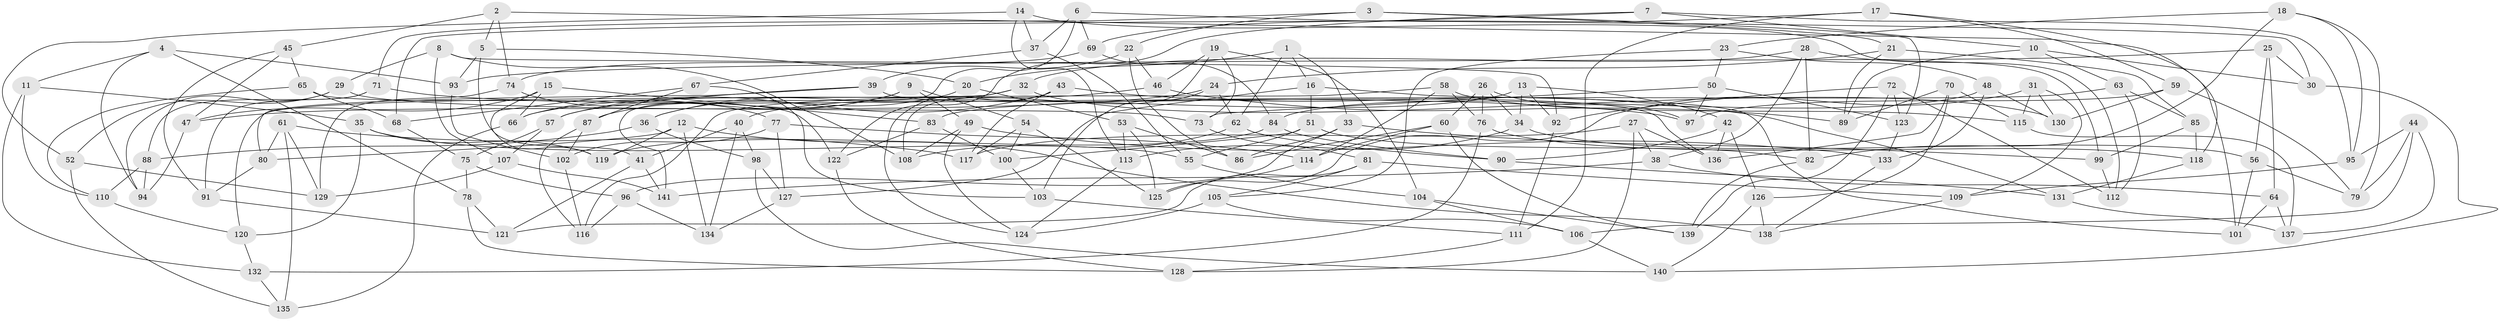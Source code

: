 // coarse degree distribution, {12: 0.023809523809523808, 4: 0.6190476190476191, 6: 0.14285714285714285, 7: 0.05952380952380952, 5: 0.03571428571428571, 8: 0.07142857142857142, 10: 0.047619047619047616}
// Generated by graph-tools (version 1.1) at 2025/20/03/04/25 18:20:38]
// undirected, 141 vertices, 282 edges
graph export_dot {
graph [start="1"]
  node [color=gray90,style=filled];
  1;
  2;
  3;
  4;
  5;
  6;
  7;
  8;
  9;
  10;
  11;
  12;
  13;
  14;
  15;
  16;
  17;
  18;
  19;
  20;
  21;
  22;
  23;
  24;
  25;
  26;
  27;
  28;
  29;
  30;
  31;
  32;
  33;
  34;
  35;
  36;
  37;
  38;
  39;
  40;
  41;
  42;
  43;
  44;
  45;
  46;
  47;
  48;
  49;
  50;
  51;
  52;
  53;
  54;
  55;
  56;
  57;
  58;
  59;
  60;
  61;
  62;
  63;
  64;
  65;
  66;
  67;
  68;
  69;
  70;
  71;
  72;
  73;
  74;
  75;
  76;
  77;
  78;
  79;
  80;
  81;
  82;
  83;
  84;
  85;
  86;
  87;
  88;
  89;
  90;
  91;
  92;
  93;
  94;
  95;
  96;
  97;
  98;
  99;
  100;
  101;
  102;
  103;
  104;
  105;
  106;
  107;
  108;
  109;
  110;
  111;
  112;
  113;
  114;
  115;
  116;
  117;
  118;
  119;
  120;
  121;
  122;
  123;
  124;
  125;
  126;
  127;
  128;
  129;
  130;
  131;
  132;
  133;
  134;
  135;
  136;
  137;
  138;
  139;
  140;
  141;
  1 -- 20;
  1 -- 16;
  1 -- 62;
  1 -- 33;
  2 -- 74;
  2 -- 5;
  2 -- 101;
  2 -- 45;
  3 -- 21;
  3 -- 22;
  3 -- 123;
  3 -- 71;
  4 -- 78;
  4 -- 11;
  4 -- 93;
  4 -- 94;
  5 -- 93;
  5 -- 20;
  5 -- 41;
  6 -- 141;
  6 -- 37;
  6 -- 69;
  6 -- 30;
  7 -- 68;
  7 -- 10;
  7 -- 95;
  7 -- 122;
  8 -- 108;
  8 -- 107;
  8 -- 92;
  8 -- 29;
  9 -- 49;
  9 -- 87;
  9 -- 54;
  9 -- 66;
  10 -- 89;
  10 -- 63;
  10 -- 30;
  11 -- 110;
  11 -- 132;
  11 -- 35;
  12 -- 134;
  12 -- 138;
  12 -- 80;
  12 -- 119;
  13 -- 42;
  13 -- 40;
  13 -- 34;
  13 -- 92;
  14 -- 112;
  14 -- 52;
  14 -- 37;
  14 -- 113;
  15 -- 47;
  15 -- 83;
  15 -- 66;
  15 -- 119;
  16 -- 101;
  16 -- 127;
  16 -- 51;
  17 -- 111;
  17 -- 69;
  17 -- 59;
  17 -- 118;
  18 -- 23;
  18 -- 82;
  18 -- 95;
  18 -- 79;
  19 -- 108;
  19 -- 104;
  19 -- 46;
  19 -- 73;
  20 -- 36;
  20 -- 53;
  21 -- 85;
  21 -- 24;
  21 -- 89;
  22 -- 46;
  22 -- 86;
  22 -- 39;
  23 -- 48;
  23 -- 50;
  23 -- 105;
  24 -- 47;
  24 -- 103;
  24 -- 62;
  25 -- 93;
  25 -- 64;
  25 -- 30;
  25 -- 56;
  26 -- 60;
  26 -- 34;
  26 -- 97;
  26 -- 76;
  27 -- 117;
  27 -- 128;
  27 -- 136;
  27 -- 38;
  28 -- 99;
  28 -- 32;
  28 -- 38;
  28 -- 82;
  29 -- 94;
  29 -- 52;
  29 -- 73;
  30 -- 140;
  31 -- 109;
  31 -- 125;
  31 -- 130;
  31 -- 115;
  32 -- 36;
  32 -- 120;
  32 -- 130;
  33 -- 96;
  33 -- 86;
  33 -- 99;
  34 -- 56;
  34 -- 113;
  35 -- 119;
  35 -- 55;
  35 -- 120;
  36 -- 88;
  36 -- 98;
  37 -- 55;
  37 -- 67;
  38 -- 64;
  38 -- 141;
  39 -- 80;
  39 -- 136;
  39 -- 57;
  40 -- 98;
  40 -- 134;
  40 -- 41;
  41 -- 141;
  41 -- 121;
  42 -- 136;
  42 -- 90;
  42 -- 126;
  43 -- 57;
  43 -- 131;
  43 -- 124;
  43 -- 117;
  44 -- 106;
  44 -- 95;
  44 -- 79;
  44 -- 137;
  45 -- 47;
  45 -- 91;
  45 -- 65;
  46 -- 89;
  46 -- 66;
  47 -- 94;
  48 -- 133;
  48 -- 130;
  48 -- 84;
  49 -- 133;
  49 -- 108;
  49 -- 124;
  50 -- 123;
  50 -- 97;
  50 -- 73;
  51 -- 82;
  51 -- 55;
  51 -- 100;
  52 -- 129;
  52 -- 135;
  53 -- 113;
  53 -- 125;
  53 -- 86;
  54 -- 100;
  54 -- 125;
  54 -- 117;
  55 -- 104;
  56 -- 101;
  56 -- 79;
  57 -- 75;
  57 -- 107;
  58 -- 116;
  58 -- 76;
  58 -- 115;
  58 -- 114;
  59 -- 79;
  59 -- 97;
  59 -- 130;
  60 -- 114;
  60 -- 86;
  60 -- 139;
  61 -- 135;
  61 -- 80;
  61 -- 117;
  61 -- 129;
  62 -- 90;
  62 -- 108;
  63 -- 112;
  63 -- 83;
  63 -- 85;
  64 -- 101;
  64 -- 137;
  65 -- 122;
  65 -- 110;
  65 -- 68;
  66 -- 135;
  67 -- 103;
  67 -- 87;
  67 -- 68;
  68 -- 75;
  69 -- 74;
  69 -- 84;
  70 -- 126;
  70 -- 89;
  70 -- 115;
  70 -- 136;
  71 -- 91;
  71 -- 97;
  71 -- 88;
  72 -- 112;
  72 -- 139;
  72 -- 123;
  72 -- 92;
  73 -- 81;
  74 -- 77;
  74 -- 129;
  75 -- 78;
  75 -- 96;
  76 -- 132;
  76 -- 118;
  77 -- 127;
  77 -- 114;
  77 -- 102;
  78 -- 128;
  78 -- 121;
  80 -- 91;
  81 -- 109;
  81 -- 105;
  81 -- 121;
  82 -- 139;
  83 -- 100;
  83 -- 122;
  84 -- 119;
  84 -- 90;
  85 -- 99;
  85 -- 118;
  87 -- 116;
  87 -- 102;
  88 -- 110;
  88 -- 94;
  90 -- 131;
  91 -- 121;
  92 -- 111;
  93 -- 102;
  95 -- 109;
  96 -- 116;
  96 -- 134;
  98 -- 140;
  98 -- 127;
  99 -- 112;
  100 -- 103;
  102 -- 116;
  103 -- 111;
  104 -- 139;
  104 -- 106;
  105 -- 124;
  105 -- 106;
  106 -- 140;
  107 -- 129;
  107 -- 141;
  109 -- 138;
  110 -- 120;
  111 -- 128;
  113 -- 124;
  114 -- 125;
  115 -- 137;
  118 -- 131;
  120 -- 132;
  122 -- 128;
  123 -- 133;
  126 -- 138;
  126 -- 140;
  127 -- 134;
  131 -- 137;
  132 -- 135;
  133 -- 138;
}
